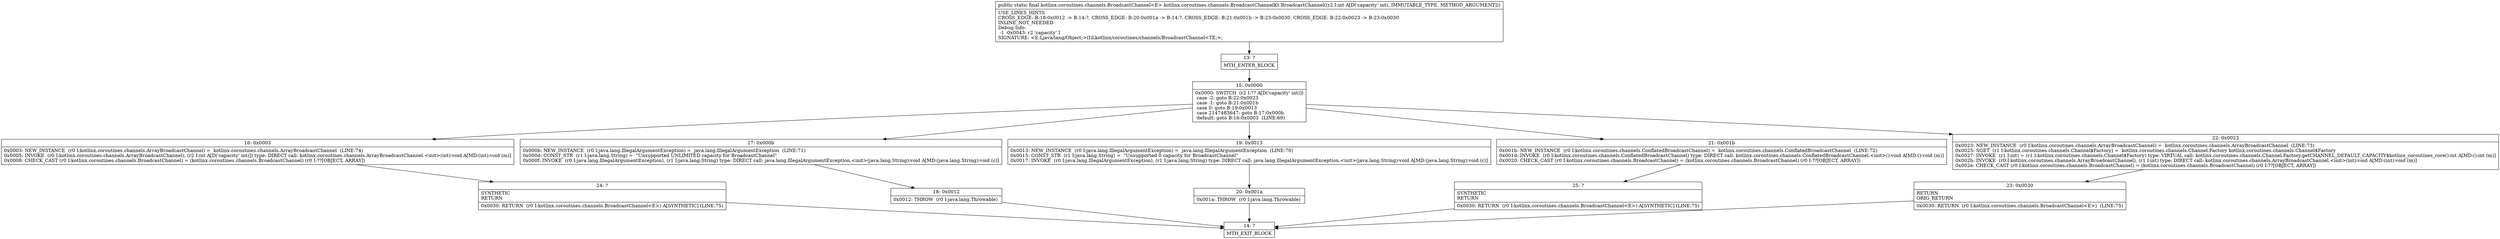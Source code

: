 digraph "CFG forkotlinx.coroutines.channels.BroadcastChannelKt.BroadcastChannel(I)Lkotlinx\/coroutines\/channels\/BroadcastChannel;" {
Node_13 [shape=record,label="{13\:\ ?|MTH_ENTER_BLOCK\l}"];
Node_15 [shape=record,label="{15\:\ 0x0000|0x0000: SWITCH  (r2 I:?? A[D('capacity' int)])\l case \-2: goto B:22:0x0023\l case \-1: goto B:21:0x001b\l case 0: goto B:19:0x0013\l case 2147483647: goto B:17:0x000b\l default: goto B:16:0x0003  (LINE:69)\l}"];
Node_16 [shape=record,label="{16\:\ 0x0003|0x0003: NEW_INSTANCE  (r0 I:kotlinx.coroutines.channels.ArrayBroadcastChannel) =  kotlinx.coroutines.channels.ArrayBroadcastChannel  (LINE:74)\l0x0005: INVOKE  (r0 I:kotlinx.coroutines.channels.ArrayBroadcastChannel), (r2 I:int A[D('capacity' int)]) type: DIRECT call: kotlinx.coroutines.channels.ArrayBroadcastChannel.\<init\>(int):void A[MD:(int):void (m)]\l0x0008: CHECK_CAST (r0 I:kotlinx.coroutines.channels.BroadcastChannel) = (kotlinx.coroutines.channels.BroadcastChannel) (r0 I:??[OBJECT, ARRAY]) \l}"];
Node_24 [shape=record,label="{24\:\ ?|SYNTHETIC\lRETURN\l|0x0030: RETURN  (r0 I:kotlinx.coroutines.channels.BroadcastChannel\<E\>) A[SYNTHETIC] (LINE:75)\l}"];
Node_14 [shape=record,label="{14\:\ ?|MTH_EXIT_BLOCK\l}"];
Node_17 [shape=record,label="{17\:\ 0x000b|0x000b: NEW_INSTANCE  (r0 I:java.lang.IllegalArgumentException) =  java.lang.IllegalArgumentException  (LINE:71)\l0x000d: CONST_STR  (r1 I:java.lang.String) =  \"Unsupported UNLIMITED capacity for BroadcastChannel\" \l0x000f: INVOKE  (r0 I:java.lang.IllegalArgumentException), (r1 I:java.lang.String) type: DIRECT call: java.lang.IllegalArgumentException.\<init\>(java.lang.String):void A[MD:(java.lang.String):void (c)]\l}"];
Node_18 [shape=record,label="{18\:\ 0x0012|0x0012: THROW  (r0 I:java.lang.Throwable) \l}"];
Node_19 [shape=record,label="{19\:\ 0x0013|0x0013: NEW_INSTANCE  (r0 I:java.lang.IllegalArgumentException) =  java.lang.IllegalArgumentException  (LINE:70)\l0x0015: CONST_STR  (r1 I:java.lang.String) =  \"Unsupported 0 capacity for BroadcastChannel\" \l0x0017: INVOKE  (r0 I:java.lang.IllegalArgumentException), (r1 I:java.lang.String) type: DIRECT call: java.lang.IllegalArgumentException.\<init\>(java.lang.String):void A[MD:(java.lang.String):void (c)]\l}"];
Node_20 [shape=record,label="{20\:\ 0x001a|0x001a: THROW  (r0 I:java.lang.Throwable) \l}"];
Node_21 [shape=record,label="{21\:\ 0x001b|0x001b: NEW_INSTANCE  (r0 I:kotlinx.coroutines.channels.ConflatedBroadcastChannel) =  kotlinx.coroutines.channels.ConflatedBroadcastChannel  (LINE:72)\l0x001d: INVOKE  (r0 I:kotlinx.coroutines.channels.ConflatedBroadcastChannel) type: DIRECT call: kotlinx.coroutines.channels.ConflatedBroadcastChannel.\<init\>():void A[MD:():void (m)]\l0x0020: CHECK_CAST (r0 I:kotlinx.coroutines.channels.BroadcastChannel) = (kotlinx.coroutines.channels.BroadcastChannel) (r0 I:??[OBJECT, ARRAY]) \l}"];
Node_25 [shape=record,label="{25\:\ ?|SYNTHETIC\lRETURN\l|0x0030: RETURN  (r0 I:kotlinx.coroutines.channels.BroadcastChannel\<E\>) A[SYNTHETIC] (LINE:75)\l}"];
Node_22 [shape=record,label="{22\:\ 0x0023|0x0023: NEW_INSTANCE  (r0 I:kotlinx.coroutines.channels.ArrayBroadcastChannel) =  kotlinx.coroutines.channels.ArrayBroadcastChannel  (LINE:73)\l0x0025: SGET  (r1 I:kotlinx.coroutines.channels.Channel$Factory) =  kotlinx.coroutines.channels.Channel.Factory kotlinx.coroutines.channels.Channel$Factory \l0x0027: INVOKE  (r1 I:int) = (r1 I:kotlinx.coroutines.channels.Channel$Factory) type: VIRTUAL call: kotlinx.coroutines.channels.Channel.Factory.getCHANNEL_DEFAULT_CAPACITY$kotlinx_coroutines_core():int A[MD:():int (m)]\l0x002b: INVOKE  (r0 I:kotlinx.coroutines.channels.ArrayBroadcastChannel), (r1 I:int) type: DIRECT call: kotlinx.coroutines.channels.ArrayBroadcastChannel.\<init\>(int):void A[MD:(int):void (m)]\l0x002e: CHECK_CAST (r0 I:kotlinx.coroutines.channels.BroadcastChannel) = (kotlinx.coroutines.channels.BroadcastChannel) (r0 I:??[OBJECT, ARRAY]) \l}"];
Node_23 [shape=record,label="{23\:\ 0x0030|RETURN\lORIG_RETURN\l|0x0030: RETURN  (r0 I:kotlinx.coroutines.channels.BroadcastChannel\<E\>)  (LINE:75)\l}"];
MethodNode[shape=record,label="{public static final kotlinx.coroutines.channels.BroadcastChannel\<E\> kotlinx.coroutines.channels.BroadcastChannelKt.BroadcastChannel((r2 I:int A[D('capacity' int), IMMUTABLE_TYPE, METHOD_ARGUMENT]))  | USE_LINES_HINTS\lCROSS_EDGE: B:18:0x0012 \-\> B:14:?, CROSS_EDGE: B:20:0x001a \-\> B:14:?, CROSS_EDGE: B:21:0x001b \-\> B:23:0x0030, CROSS_EDGE: B:22:0x0023 \-\> B:23:0x0030\lINLINE_NOT_NEEDED\lDebug Info:\l  \-1 \-0x0043: r2 'capacity' I\lSIGNATURE: \<E:Ljava\/lang\/Object;\>(I)Lkotlinx\/coroutines\/channels\/BroadcastChannel\<TE;\>;\l}"];
MethodNode -> Node_13;Node_13 -> Node_15;
Node_15 -> Node_16;
Node_15 -> Node_17;
Node_15 -> Node_19;
Node_15 -> Node_21;
Node_15 -> Node_22;
Node_16 -> Node_24;
Node_24 -> Node_14;
Node_17 -> Node_18;
Node_18 -> Node_14;
Node_19 -> Node_20;
Node_20 -> Node_14;
Node_21 -> Node_25;
Node_25 -> Node_14;
Node_22 -> Node_23;
Node_23 -> Node_14;
}

